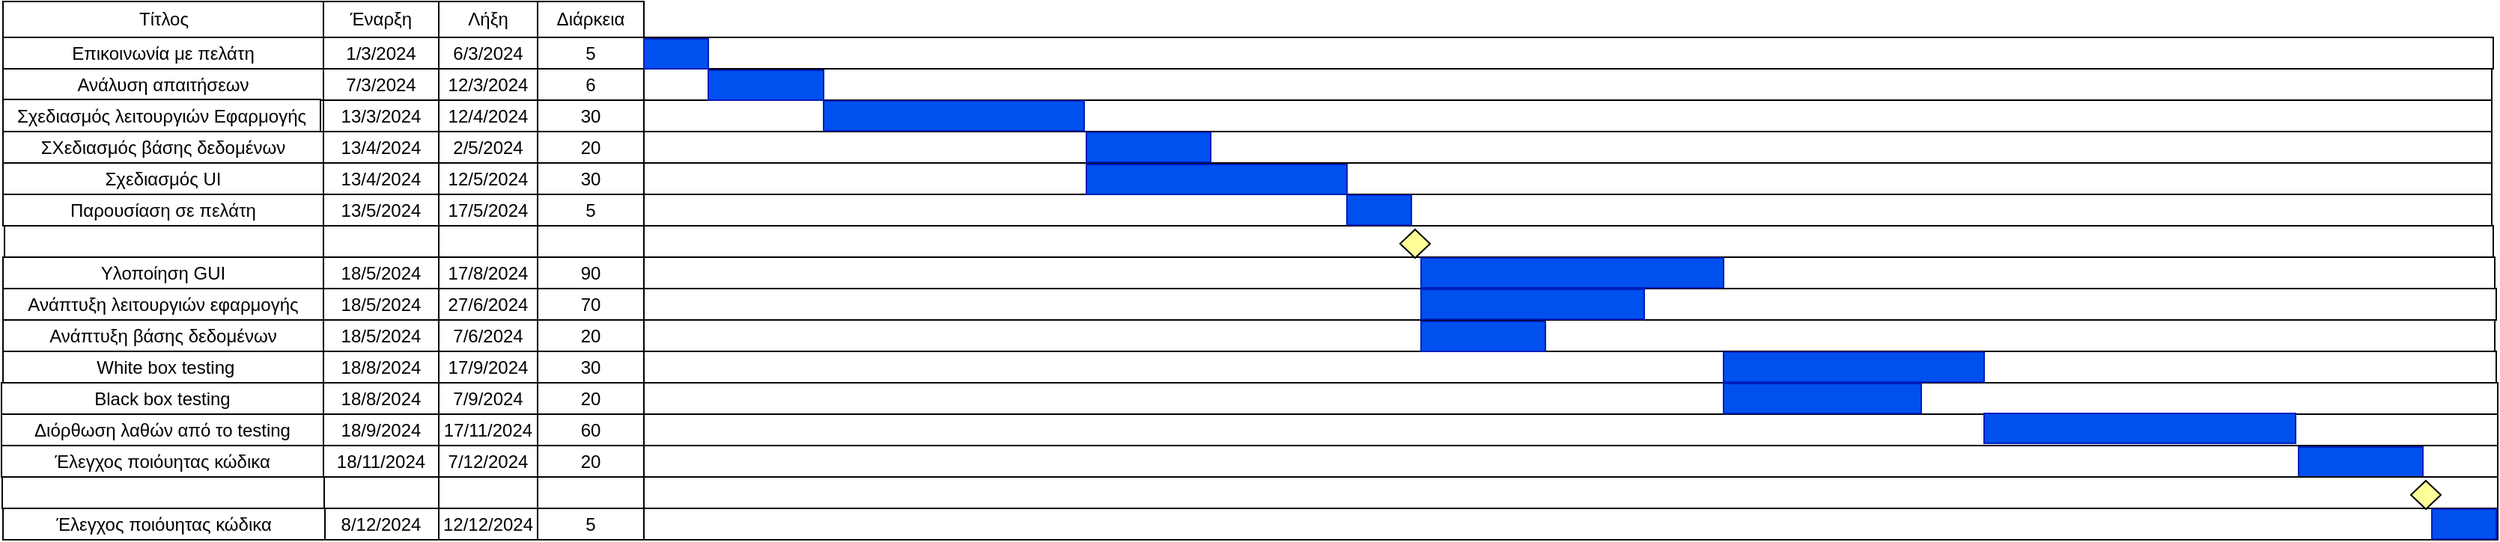 <mxfile version="21.3.7" type="device">
  <diagram name="Σελίδα-1" id="i426EweY9k0fB_F2wGhc">
    <mxGraphModel dx="1505" dy="986" grid="0" gridSize="10" guides="1" tooltips="1" connect="1" arrows="1" fold="1" page="0" pageScale="1" pageWidth="827" pageHeight="1169" math="0" shadow="0">
      <root>
        <mxCell id="0" />
        <mxCell id="1" parent="0" />
        <mxCell id="jc9Oq-ymmOkImTj3RlM5-2" value="Τίτλος" style="rounded=0;whiteSpace=wrap;html=1;" parent="1" vertex="1">
          <mxGeometry x="-316" y="-35" width="215" height="24" as="geometry" />
        </mxCell>
        <mxCell id="jc9Oq-ymmOkImTj3RlM5-3" value="Έναρξη" style="rounded=0;whiteSpace=wrap;html=1;" parent="1" vertex="1">
          <mxGeometry x="-102" y="-35" width="77" height="24" as="geometry" />
        </mxCell>
        <mxCell id="jc9Oq-ymmOkImTj3RlM5-4" value="Λήξη" style="rounded=0;whiteSpace=wrap;html=1;" parent="1" vertex="1">
          <mxGeometry x="-25" y="-35" width="66" height="24" as="geometry" />
        </mxCell>
        <mxCell id="jc9Oq-ymmOkImTj3RlM5-5" value="Διάρκεια" style="rounded=0;whiteSpace=wrap;html=1;" parent="1" vertex="1">
          <mxGeometry x="41" y="-35" width="71" height="24" as="geometry" />
        </mxCell>
        <mxCell id="jc9Oq-ymmOkImTj3RlM5-7" value="Επικοινωνία με πελάτη" style="rounded=0;whiteSpace=wrap;html=1;" parent="1" vertex="1">
          <mxGeometry x="-316" y="-11" width="214" height="21" as="geometry" />
        </mxCell>
        <mxCell id="jc9Oq-ymmOkImTj3RlM5-8" value="1/3/2024" style="rounded=0;whiteSpace=wrap;html=1;" parent="1" vertex="1">
          <mxGeometry x="-102" y="-11" width="77" height="21" as="geometry" />
        </mxCell>
        <mxCell id="jc9Oq-ymmOkImTj3RlM5-10" value="6/3/2024" style="rounded=0;whiteSpace=wrap;html=1;" parent="1" vertex="1">
          <mxGeometry x="-25" y="-11" width="66" height="21" as="geometry" />
        </mxCell>
        <mxCell id="jc9Oq-ymmOkImTj3RlM5-11" value="5" style="rounded=0;whiteSpace=wrap;html=1;" parent="1" vertex="1">
          <mxGeometry x="41" y="-11" width="71" height="21" as="geometry" />
        </mxCell>
        <mxCell id="jc9Oq-ymmOkImTj3RlM5-16" value="Ανάλυση απαιτήσεων" style="rounded=0;whiteSpace=wrap;html=1;" parent="1" vertex="1">
          <mxGeometry x="-316" y="10" width="214" height="21" as="geometry" />
        </mxCell>
        <mxCell id="jc9Oq-ymmOkImTj3RlM5-17" value="7/3/2024" style="rounded=0;whiteSpace=wrap;html=1;" parent="1" vertex="1">
          <mxGeometry x="-102" y="10" width="77" height="21" as="geometry" />
        </mxCell>
        <mxCell id="jc9Oq-ymmOkImTj3RlM5-18" value="12/3/2024" style="rounded=0;whiteSpace=wrap;html=1;" parent="1" vertex="1">
          <mxGeometry x="-25" y="10" width="66" height="21" as="geometry" />
        </mxCell>
        <mxCell id="jc9Oq-ymmOkImTj3RlM5-19" value="6" style="rounded=0;whiteSpace=wrap;html=1;" parent="1" vertex="1">
          <mxGeometry x="41" y="10" width="71" height="21" as="geometry" />
        </mxCell>
        <mxCell id="jc9Oq-ymmOkImTj3RlM5-20" value="&lt;font style=&quot;font-size: 12px;&quot;&gt;Σχεδιασμός λειτουργιών Εφαρμογής&lt;/font&gt;" style="rounded=0;whiteSpace=wrap;html=1;" parent="1" vertex="1">
          <mxGeometry x="-316" y="30.5" width="212" height="22" as="geometry" />
        </mxCell>
        <mxCell id="jc9Oq-ymmOkImTj3RlM5-21" value="13/3/2024" style="rounded=0;whiteSpace=wrap;html=1;" parent="1" vertex="1">
          <mxGeometry x="-102" y="31" width="77" height="21" as="geometry" />
        </mxCell>
        <mxCell id="jc9Oq-ymmOkImTj3RlM5-22" value="12/4/2024" style="rounded=0;whiteSpace=wrap;html=1;" parent="1" vertex="1">
          <mxGeometry x="-25" y="31" width="66" height="21" as="geometry" />
        </mxCell>
        <mxCell id="jc9Oq-ymmOkImTj3RlM5-23" value="30" style="rounded=0;whiteSpace=wrap;html=1;" parent="1" vertex="1">
          <mxGeometry x="41" y="31" width="71" height="21" as="geometry" />
        </mxCell>
        <mxCell id="jc9Oq-ymmOkImTj3RlM5-24" value="ΣΧεδιασμός βάσης δεδομένων" style="rounded=0;whiteSpace=wrap;html=1;" parent="1" vertex="1">
          <mxGeometry x="-316" y="52" width="214" height="21" as="geometry" />
        </mxCell>
        <mxCell id="jc9Oq-ymmOkImTj3RlM5-25" value="13/4/2024" style="rounded=0;whiteSpace=wrap;html=1;" parent="1" vertex="1">
          <mxGeometry x="-102" y="52" width="77" height="21" as="geometry" />
        </mxCell>
        <mxCell id="jc9Oq-ymmOkImTj3RlM5-26" value="2/5/2024" style="rounded=0;whiteSpace=wrap;html=1;" parent="1" vertex="1">
          <mxGeometry x="-25" y="52" width="66" height="21" as="geometry" />
        </mxCell>
        <mxCell id="jc9Oq-ymmOkImTj3RlM5-27" value="20" style="rounded=0;whiteSpace=wrap;html=1;" parent="1" vertex="1">
          <mxGeometry x="41" y="52" width="71" height="21" as="geometry" />
        </mxCell>
        <mxCell id="jc9Oq-ymmOkImTj3RlM5-28" value="Σχεδιασμός UI" style="rounded=0;whiteSpace=wrap;html=1;" parent="1" vertex="1">
          <mxGeometry x="-316" y="73" width="214" height="21" as="geometry" />
        </mxCell>
        <mxCell id="jc9Oq-ymmOkImTj3RlM5-29" value="13/4/2024" style="rounded=0;whiteSpace=wrap;html=1;" parent="1" vertex="1">
          <mxGeometry x="-102" y="73" width="77" height="21" as="geometry" />
        </mxCell>
        <mxCell id="jc9Oq-ymmOkImTj3RlM5-30" value="12/5/2024" style="rounded=0;whiteSpace=wrap;html=1;" parent="1" vertex="1">
          <mxGeometry x="-25" y="73" width="66" height="21" as="geometry" />
        </mxCell>
        <mxCell id="jc9Oq-ymmOkImTj3RlM5-31" value="30" style="rounded=0;whiteSpace=wrap;html=1;" parent="1" vertex="1">
          <mxGeometry x="41" y="73" width="71" height="21" as="geometry" />
        </mxCell>
        <mxCell id="jc9Oq-ymmOkImTj3RlM5-32" value="Παρουσίαση σε πελάτη" style="rounded=0;whiteSpace=wrap;html=1;" parent="1" vertex="1">
          <mxGeometry x="-316" y="94" width="214" height="21" as="geometry" />
        </mxCell>
        <mxCell id="jc9Oq-ymmOkImTj3RlM5-33" value="13/5/2024" style="rounded=0;whiteSpace=wrap;html=1;" parent="1" vertex="1">
          <mxGeometry x="-102" y="94" width="77" height="21" as="geometry" />
        </mxCell>
        <mxCell id="jc9Oq-ymmOkImTj3RlM5-34" value="17/5/2024" style="rounded=0;whiteSpace=wrap;html=1;" parent="1" vertex="1">
          <mxGeometry x="-25" y="94" width="66" height="21" as="geometry" />
        </mxCell>
        <mxCell id="jc9Oq-ymmOkImTj3RlM5-35" value="5" style="rounded=0;whiteSpace=wrap;html=1;" parent="1" vertex="1">
          <mxGeometry x="41" y="94" width="71" height="21" as="geometry" />
        </mxCell>
        <mxCell id="jc9Oq-ymmOkImTj3RlM5-40" value="" style="rounded=0;whiteSpace=wrap;html=1;" parent="1" vertex="1">
          <mxGeometry x="-315" y="115" width="213" height="21" as="geometry" />
        </mxCell>
        <mxCell id="jc9Oq-ymmOkImTj3RlM5-41" value="" style="rounded=0;whiteSpace=wrap;html=1;" parent="1" vertex="1">
          <mxGeometry x="-102" y="115" width="77" height="21" as="geometry" />
        </mxCell>
        <mxCell id="jc9Oq-ymmOkImTj3RlM5-42" value="" style="rounded=0;whiteSpace=wrap;html=1;" parent="1" vertex="1">
          <mxGeometry x="-25" y="115" width="66" height="21" as="geometry" />
        </mxCell>
        <mxCell id="jc9Oq-ymmOkImTj3RlM5-43" value="" style="rounded=0;whiteSpace=wrap;html=1;" parent="1" vertex="1">
          <mxGeometry x="41" y="115" width="71" height="21" as="geometry" />
        </mxCell>
        <mxCell id="jc9Oq-ymmOkImTj3RlM5-44" value="Yλοποίηση GUI" style="rounded=0;whiteSpace=wrap;html=1;" parent="1" vertex="1">
          <mxGeometry x="-316" y="136" width="214" height="21" as="geometry" />
        </mxCell>
        <mxCell id="jc9Oq-ymmOkImTj3RlM5-45" value="18/5/2024" style="rounded=0;whiteSpace=wrap;html=1;" parent="1" vertex="1">
          <mxGeometry x="-102" y="136" width="77" height="21" as="geometry" />
        </mxCell>
        <mxCell id="jc9Oq-ymmOkImTj3RlM5-46" value="17/8/2024" style="rounded=0;whiteSpace=wrap;html=1;" parent="1" vertex="1">
          <mxGeometry x="-25" y="136" width="66" height="21" as="geometry" />
        </mxCell>
        <mxCell id="jc9Oq-ymmOkImTj3RlM5-47" value="90" style="rounded=0;whiteSpace=wrap;html=1;" parent="1" vertex="1">
          <mxGeometry x="41" y="136" width="71" height="21" as="geometry" />
        </mxCell>
        <mxCell id="jc9Oq-ymmOkImTj3RlM5-48" value="Ανάπτυξη λειτουργιών εφαρμογής" style="rounded=0;whiteSpace=wrap;html=1;" parent="1" vertex="1">
          <mxGeometry x="-316" y="157" width="214" height="21" as="geometry" />
        </mxCell>
        <mxCell id="jc9Oq-ymmOkImTj3RlM5-49" value="18/5/2024" style="rounded=0;whiteSpace=wrap;html=1;" parent="1" vertex="1">
          <mxGeometry x="-102" y="157" width="77" height="21" as="geometry" />
        </mxCell>
        <mxCell id="jc9Oq-ymmOkImTj3RlM5-50" value="27/6/2024" style="rounded=0;whiteSpace=wrap;html=1;" parent="1" vertex="1">
          <mxGeometry x="-25" y="157" width="66" height="21" as="geometry" />
        </mxCell>
        <mxCell id="jc9Oq-ymmOkImTj3RlM5-51" value="70" style="rounded=0;whiteSpace=wrap;html=1;" parent="1" vertex="1">
          <mxGeometry x="41" y="157" width="71" height="21" as="geometry" />
        </mxCell>
        <mxCell id="jc9Oq-ymmOkImTj3RlM5-52" value="Ανάπτυξη βάσης δεδομένων" style="rounded=0;whiteSpace=wrap;html=1;" parent="1" vertex="1">
          <mxGeometry x="-316" y="178" width="214" height="21" as="geometry" />
        </mxCell>
        <mxCell id="jc9Oq-ymmOkImTj3RlM5-53" value="18/5/2024" style="rounded=0;whiteSpace=wrap;html=1;" parent="1" vertex="1">
          <mxGeometry x="-102" y="178" width="77" height="21" as="geometry" />
        </mxCell>
        <mxCell id="jc9Oq-ymmOkImTj3RlM5-54" value="7/6/2024" style="rounded=0;whiteSpace=wrap;html=1;" parent="1" vertex="1">
          <mxGeometry x="-25" y="178" width="66" height="21" as="geometry" />
        </mxCell>
        <mxCell id="jc9Oq-ymmOkImTj3RlM5-55" value="20" style="rounded=0;whiteSpace=wrap;html=1;" parent="1" vertex="1">
          <mxGeometry x="41" y="178" width="71" height="21" as="geometry" />
        </mxCell>
        <mxCell id="jc9Oq-ymmOkImTj3RlM5-56" value="&amp;nbsp;White box testing" style="rounded=0;whiteSpace=wrap;html=1;" parent="1" vertex="1">
          <mxGeometry x="-316" y="199" width="214" height="21" as="geometry" />
        </mxCell>
        <mxCell id="jc9Oq-ymmOkImTj3RlM5-57" value="18/8/2024" style="rounded=0;whiteSpace=wrap;html=1;" parent="1" vertex="1">
          <mxGeometry x="-102" y="199" width="77" height="21" as="geometry" />
        </mxCell>
        <mxCell id="jc9Oq-ymmOkImTj3RlM5-58" value="17/9/2024" style="rounded=0;whiteSpace=wrap;html=1;" parent="1" vertex="1">
          <mxGeometry x="-25" y="199" width="66" height="21" as="geometry" />
        </mxCell>
        <mxCell id="jc9Oq-ymmOkImTj3RlM5-59" value="30" style="rounded=0;whiteSpace=wrap;html=1;" parent="1" vertex="1">
          <mxGeometry x="41" y="199" width="71" height="21" as="geometry" />
        </mxCell>
        <mxCell id="jc9Oq-ymmOkImTj3RlM5-60" value="Black box testing" style="rounded=0;whiteSpace=wrap;html=1;" parent="1" vertex="1">
          <mxGeometry x="-317" y="220" width="215" height="21" as="geometry" />
        </mxCell>
        <mxCell id="jc9Oq-ymmOkImTj3RlM5-61" value="18/8/2024" style="rounded=0;whiteSpace=wrap;html=1;" parent="1" vertex="1">
          <mxGeometry x="-102" y="220" width="77" height="21" as="geometry" />
        </mxCell>
        <mxCell id="jc9Oq-ymmOkImTj3RlM5-62" value="7/9/2024" style="rounded=0;whiteSpace=wrap;html=1;" parent="1" vertex="1">
          <mxGeometry x="-25" y="220" width="66" height="21" as="geometry" />
        </mxCell>
        <mxCell id="jc9Oq-ymmOkImTj3RlM5-63" value="20" style="rounded=0;whiteSpace=wrap;html=1;" parent="1" vertex="1">
          <mxGeometry x="41" y="220" width="71" height="21" as="geometry" />
        </mxCell>
        <mxCell id="jc9Oq-ymmOkImTj3RlM5-64" value="Διόρθωση λαθών από το testing" style="rounded=0;whiteSpace=wrap;html=1;" parent="1" vertex="1">
          <mxGeometry x="-317" y="241" width="215" height="21" as="geometry" />
        </mxCell>
        <mxCell id="jc9Oq-ymmOkImTj3RlM5-65" value="18/9/2024" style="rounded=0;whiteSpace=wrap;html=1;" parent="1" vertex="1">
          <mxGeometry x="-102" y="241" width="77" height="21" as="geometry" />
        </mxCell>
        <mxCell id="jc9Oq-ymmOkImTj3RlM5-66" value="17/11/2024" style="rounded=0;whiteSpace=wrap;html=1;" parent="1" vertex="1">
          <mxGeometry x="-25" y="241" width="66" height="21" as="geometry" />
        </mxCell>
        <mxCell id="jc9Oq-ymmOkImTj3RlM5-67" value="60" style="rounded=0;whiteSpace=wrap;html=1;" parent="1" vertex="1">
          <mxGeometry x="41" y="241" width="71" height="21" as="geometry" />
        </mxCell>
        <mxCell id="jc9Oq-ymmOkImTj3RlM5-68" value="Έλεγχος ποιόυητας κώδικα" style="rounded=0;whiteSpace=wrap;html=1;" parent="1" vertex="1">
          <mxGeometry x="-317" y="262" width="215" height="21" as="geometry" />
        </mxCell>
        <mxCell id="jc9Oq-ymmOkImTj3RlM5-69" value="18/11/2024" style="rounded=0;whiteSpace=wrap;html=1;" parent="1" vertex="1">
          <mxGeometry x="-102" y="262" width="77" height="21" as="geometry" />
        </mxCell>
        <mxCell id="jc9Oq-ymmOkImTj3RlM5-70" value="7/12/2024" style="rounded=0;whiteSpace=wrap;html=1;" parent="1" vertex="1">
          <mxGeometry x="-25" y="262" width="66" height="21" as="geometry" />
        </mxCell>
        <mxCell id="jc9Oq-ymmOkImTj3RlM5-71" value="20" style="rounded=0;whiteSpace=wrap;html=1;" parent="1" vertex="1">
          <mxGeometry x="41" y="262" width="71" height="21" as="geometry" />
        </mxCell>
        <mxCell id="jc9Oq-ymmOkImTj3RlM5-72" value="" style="rounded=0;whiteSpace=wrap;html=1;" parent="1" vertex="1">
          <mxGeometry x="112" y="-11" width="1235" height="21" as="geometry" />
        </mxCell>
        <mxCell id="jc9Oq-ymmOkImTj3RlM5-78" value="" style="rounded=0;whiteSpace=wrap;html=1;" parent="1" vertex="1">
          <mxGeometry x="112" y="10" width="1234" height="21" as="geometry" />
        </mxCell>
        <mxCell id="jc9Oq-ymmOkImTj3RlM5-79" value="" style="rounded=0;whiteSpace=wrap;html=1;" parent="1" vertex="1">
          <mxGeometry x="112" y="31" width="1234" height="21" as="geometry" />
        </mxCell>
        <mxCell id="jc9Oq-ymmOkImTj3RlM5-80" value="" style="rounded=0;whiteSpace=wrap;html=1;" parent="1" vertex="1">
          <mxGeometry x="112" y="52" width="1234" height="21" as="geometry" />
        </mxCell>
        <mxCell id="jc9Oq-ymmOkImTj3RlM5-81" value="" style="rounded=0;whiteSpace=wrap;html=1;" parent="1" vertex="1">
          <mxGeometry x="112" y="73" width="1234" height="21" as="geometry" />
        </mxCell>
        <mxCell id="jc9Oq-ymmOkImTj3RlM5-82" value="" style="rounded=0;whiteSpace=wrap;html=1;" parent="1" vertex="1">
          <mxGeometry x="112" y="94" width="1234" height="21" as="geometry" />
        </mxCell>
        <mxCell id="jc9Oq-ymmOkImTj3RlM5-83" value="" style="rounded=0;whiteSpace=wrap;html=1;" parent="1" vertex="1">
          <mxGeometry x="112" y="115" width="1235" height="21" as="geometry" />
        </mxCell>
        <mxCell id="jc9Oq-ymmOkImTj3RlM5-86" value="" style="rounded=0;whiteSpace=wrap;html=1;" parent="1" vertex="1">
          <mxGeometry x="112" y="136" width="1236" height="21" as="geometry" />
        </mxCell>
        <mxCell id="jc9Oq-ymmOkImTj3RlM5-87" value="" style="rounded=0;whiteSpace=wrap;html=1;" parent="1" vertex="1">
          <mxGeometry x="112" y="157" width="1237" height="21" as="geometry" />
        </mxCell>
        <mxCell id="jc9Oq-ymmOkImTj3RlM5-88" value="" style="rounded=0;whiteSpace=wrap;html=1;" parent="1" vertex="1">
          <mxGeometry x="112" y="178" width="1236" height="21" as="geometry" />
        </mxCell>
        <mxCell id="gUITu7oL1YpDjD9QvtqI-19" value="" style="edgeStyle=orthogonalEdgeStyle;rounded=0;orthogonalLoop=1;jettySize=auto;html=1;" edge="1" parent="1" source="jc9Oq-ymmOkImTj3RlM5-89" target="jc9Oq-ymmOkImTj3RlM5-92">
          <mxGeometry relative="1" as="geometry" />
        </mxCell>
        <mxCell id="jc9Oq-ymmOkImTj3RlM5-89" value="" style="rounded=0;whiteSpace=wrap;html=1;" parent="1" vertex="1">
          <mxGeometry x="112" y="199" width="1237" height="21" as="geometry" />
        </mxCell>
        <mxCell id="jc9Oq-ymmOkImTj3RlM5-90" value="" style="rounded=0;whiteSpace=wrap;html=1;" parent="1" vertex="1">
          <mxGeometry x="112" y="220" width="1238" height="21" as="geometry" />
        </mxCell>
        <mxCell id="gUITu7oL1YpDjD9QvtqI-15" value="" style="edgeStyle=orthogonalEdgeStyle;rounded=0;orthogonalLoop=1;jettySize=auto;html=1;" edge="1" parent="1" source="jc9Oq-ymmOkImTj3RlM5-91" target="jc9Oq-ymmOkImTj3RlM5-90">
          <mxGeometry relative="1" as="geometry">
            <Array as="points">
              <mxPoint x="711" y="231" />
              <mxPoint x="711" y="231" />
            </Array>
          </mxGeometry>
        </mxCell>
        <mxCell id="jc9Oq-ymmOkImTj3RlM5-91" value="" style="rounded=0;whiteSpace=wrap;html=1;" parent="1" vertex="1">
          <mxGeometry x="112" y="241" width="1238" height="21" as="geometry" />
        </mxCell>
        <mxCell id="jc9Oq-ymmOkImTj3RlM5-92" value="" style="rounded=0;whiteSpace=wrap;html=1;" parent="1" vertex="1">
          <mxGeometry x="112" y="262" width="1238" height="21" as="geometry" />
        </mxCell>
        <mxCell id="gUITu7oL1YpDjD9QvtqI-1" value="" style="rounded=0;whiteSpace=wrap;html=1;fillColor=#0050ef;fontColor=#ffffff;strokeColor=#001DBC;" vertex="1" parent="1">
          <mxGeometry x="112" y="-10" width="43" height="20" as="geometry" />
        </mxCell>
        <mxCell id="gUITu7oL1YpDjD9QvtqI-2" value="" style="rounded=0;whiteSpace=wrap;html=1;fillColor=#0050ef;fontColor=#ffffff;strokeColor=#001DBC;" vertex="1" parent="1">
          <mxGeometry x="155" y="11" width="77" height="20" as="geometry" />
        </mxCell>
        <mxCell id="gUITu7oL1YpDjD9QvtqI-3" value="" style="rounded=0;whiteSpace=wrap;html=1;fillColor=#0050ef;fontColor=#ffffff;strokeColor=#001DBC;" vertex="1" parent="1">
          <mxGeometry x="232" y="31.5" width="174" height="20" as="geometry" />
        </mxCell>
        <mxCell id="gUITu7oL1YpDjD9QvtqI-4" value="" style="rounded=0;whiteSpace=wrap;html=1;fillColor=#0050ef;fontColor=#ffffff;strokeColor=#001DBC;" vertex="1" parent="1">
          <mxGeometry x="407.5" y="52.5" width="83" height="20" as="geometry" />
        </mxCell>
        <mxCell id="gUITu7oL1YpDjD9QvtqI-5" value="" style="rounded=0;whiteSpace=wrap;html=1;fillColor=#0050ef;fontColor=#ffffff;strokeColor=#001DBC;" vertex="1" parent="1">
          <mxGeometry x="407.5" y="74" width="174" height="20" as="geometry" />
        </mxCell>
        <mxCell id="gUITu7oL1YpDjD9QvtqI-6" value="" style="rounded=0;whiteSpace=wrap;html=1;fillColor=#0050ef;fontColor=#ffffff;strokeColor=#001DBC;" vertex="1" parent="1">
          <mxGeometry x="581.5" y="94.5" width="43" height="20" as="geometry" />
        </mxCell>
        <mxCell id="gUITu7oL1YpDjD9QvtqI-7" value="" style="rhombus;whiteSpace=wrap;html=1;fillColor=#FFFF99;" vertex="1" parent="1">
          <mxGeometry x="617" y="117.5" width="20" height="19" as="geometry" />
        </mxCell>
        <mxCell id="gUITu7oL1YpDjD9QvtqI-8" value="" style="rounded=0;whiteSpace=wrap;html=1;fillColor=#0050ef;fontColor=#ffffff;strokeColor=#001DBC;" vertex="1" parent="1">
          <mxGeometry x="631" y="136.5" width="202" height="20" as="geometry" />
        </mxCell>
        <mxCell id="gUITu7oL1YpDjD9QvtqI-12" value="" style="rounded=0;whiteSpace=wrap;html=1;fillColor=#0050ef;fontColor=#ffffff;strokeColor=#001DBC;" vertex="1" parent="1">
          <mxGeometry x="631" y="157.5" width="149" height="20" as="geometry" />
        </mxCell>
        <mxCell id="gUITu7oL1YpDjD9QvtqI-13" value="" style="rounded=0;whiteSpace=wrap;html=1;fillColor=#0050ef;fontColor=#ffffff;strokeColor=#001DBC;" vertex="1" parent="1">
          <mxGeometry x="631" y="179" width="83" height="20" as="geometry" />
        </mxCell>
        <mxCell id="gUITu7oL1YpDjD9QvtqI-14" value="" style="rounded=0;whiteSpace=wrap;html=1;fillColor=#0050ef;fontColor=#ffffff;strokeColor=#001DBC;" vertex="1" parent="1">
          <mxGeometry x="833" y="199.5" width="174" height="20" as="geometry" />
        </mxCell>
        <mxCell id="gUITu7oL1YpDjD9QvtqI-16" value="" style="rounded=0;whiteSpace=wrap;html=1;fillColor=#0050ef;fontColor=#ffffff;strokeColor=#001DBC;" vertex="1" parent="1">
          <mxGeometry x="833" y="220.5" width="132" height="20" as="geometry" />
        </mxCell>
        <mxCell id="gUITu7oL1YpDjD9QvtqI-17" value="" style="rounded=0;whiteSpace=wrap;html=1;fillColor=#0050ef;fontColor=#ffffff;strokeColor=#001DBC;" vertex="1" parent="1">
          <mxGeometry x="1007" y="240.5" width="208" height="20" as="geometry" />
        </mxCell>
        <mxCell id="gUITu7oL1YpDjD9QvtqI-18" value="" style="rounded=0;whiteSpace=wrap;html=1;fillColor=#0050ef;fontColor=#ffffff;strokeColor=#001DBC;" vertex="1" parent="1">
          <mxGeometry x="1217" y="263" width="83" height="20" as="geometry" />
        </mxCell>
        <mxCell id="gUITu7oL1YpDjD9QvtqI-20" value="" style="rounded=0;whiteSpace=wrap;html=1;" vertex="1" parent="1">
          <mxGeometry x="112" y="283" width="1238" height="21" as="geometry" />
        </mxCell>
        <mxCell id="gUITu7oL1YpDjD9QvtqI-21" value="" style="rounded=0;whiteSpace=wrap;html=1;" vertex="1" parent="1">
          <mxGeometry x="110" y="304" width="1240" height="21" as="geometry" />
        </mxCell>
        <mxCell id="gUITu7oL1YpDjD9QvtqI-22" value="" style="rounded=0;whiteSpace=wrap;html=1;" vertex="1" parent="1">
          <mxGeometry x="41" y="283" width="71" height="21" as="geometry" />
        </mxCell>
        <mxCell id="gUITu7oL1YpDjD9QvtqI-23" value="5" style="rounded=0;whiteSpace=wrap;html=1;" vertex="1" parent="1">
          <mxGeometry x="41" y="304" width="71" height="21" as="geometry" />
        </mxCell>
        <mxCell id="gUITu7oL1YpDjD9QvtqI-24" value="" style="rounded=0;whiteSpace=wrap;html=1;" vertex="1" parent="1">
          <mxGeometry x="-25" y="283" width="66" height="21" as="geometry" />
        </mxCell>
        <mxCell id="gUITu7oL1YpDjD9QvtqI-25" value="12/12/2024" style="rounded=0;whiteSpace=wrap;html=1;" vertex="1" parent="1">
          <mxGeometry x="-25" y="304" width="66" height="21" as="geometry" />
        </mxCell>
        <mxCell id="gUITu7oL1YpDjD9QvtqI-27" value="" style="rounded=0;whiteSpace=wrap;html=1;" vertex="1" parent="1">
          <mxGeometry x="-102" y="283" width="77" height="21" as="geometry" />
        </mxCell>
        <mxCell id="gUITu7oL1YpDjD9QvtqI-28" value="8/12/2024" style="rounded=0;whiteSpace=wrap;html=1;" vertex="1" parent="1">
          <mxGeometry x="-102" y="304" width="77" height="21" as="geometry" />
        </mxCell>
        <mxCell id="gUITu7oL1YpDjD9QvtqI-29" value="" style="rounded=0;whiteSpace=wrap;html=1;" vertex="1" parent="1">
          <mxGeometry x="-316.5" y="283" width="215" height="21" as="geometry" />
        </mxCell>
        <mxCell id="gUITu7oL1YpDjD9QvtqI-30" value="Έλεγχος ποιόυητας κώδικα" style="rounded=0;whiteSpace=wrap;html=1;" vertex="1" parent="1">
          <mxGeometry x="-316" y="304" width="215" height="21" as="geometry" />
        </mxCell>
        <mxCell id="gUITu7oL1YpDjD9QvtqI-31" value="" style="rounded=0;whiteSpace=wrap;html=1;fillColor=#0050ef;fontColor=#ffffff;strokeColor=#001DBC;" vertex="1" parent="1">
          <mxGeometry x="1306" y="304.5" width="43" height="20" as="geometry" />
        </mxCell>
        <mxCell id="gUITu7oL1YpDjD9QvtqI-32" value="" style="rhombus;whiteSpace=wrap;html=1;fillColor=#FFFF99;" vertex="1" parent="1">
          <mxGeometry x="1292" y="285.5" width="20" height="19" as="geometry" />
        </mxCell>
      </root>
    </mxGraphModel>
  </diagram>
</mxfile>
